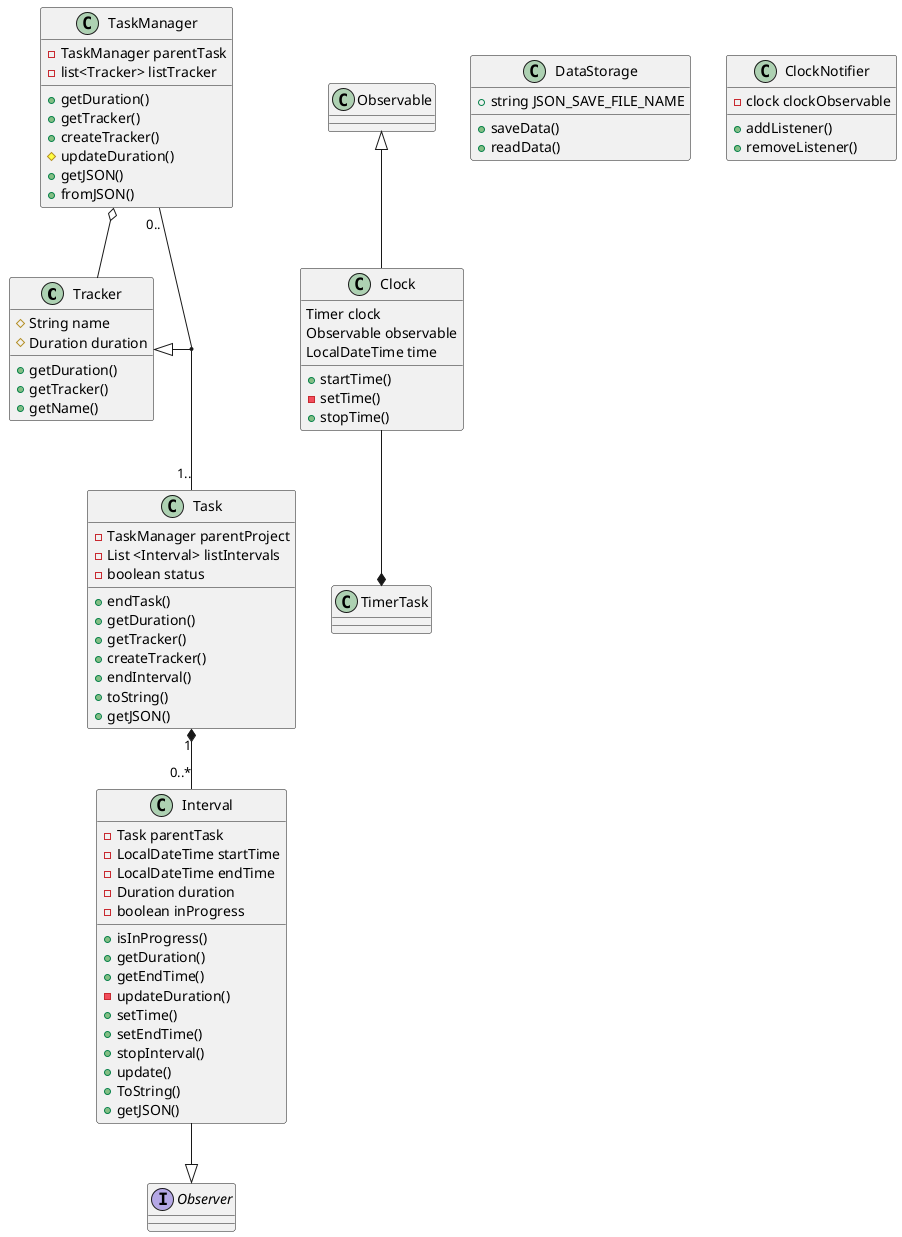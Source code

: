 @startuml
class Tracker{
#String name
#Duration duration
+getDuration()
+getTracker()
+getName()
}

class TaskManager{
-TaskManager parentTask
-list<Tracker> listTracker
+getDuration()
+getTracker()
+createTracker()
#updateDuration()
+getJSON()
+fromJSON()
}

class Task{
-TaskManager parentProject
-List <Interval> listIntervals
-boolean status
+endTask()
+getDuration()
+getTracker()
+createTracker()
+endInterval()
+toString()
+getJSON()
}

class Interval{
-Task parentTask
-LocalDateTime startTime
-LocalDateTime endTime
-Duration duration
-boolean inProgress
+isInProgress()
+getDuration()
+getEndTime()
-updateDuration()
+setTime()
+setEndTime()
+stopInterval()
+update()
+ToString()
+getJSON()
}

Interface Observer

Class Observable

class Clock{
+startTime()
-setTime()
+stopTime()
Timer clock
Observable observable
LocalDateTime time
}

class DataStorage{
+string JSON_SAVE_FILE_NAME
+saveData()
+readData()
}

class ClockNotifier{
-clock clockObservable
+addListener()
+removeListener()
}

TaskManager"0.." -- "1.." Task
Tracker<|--(TaskManager, Task)
Task"1"*--"0..*"Interval
Interval--|>Observer
TaskManager o--Tracker
Observable <|-- Clock
Clock --* TimerTask



@enduml